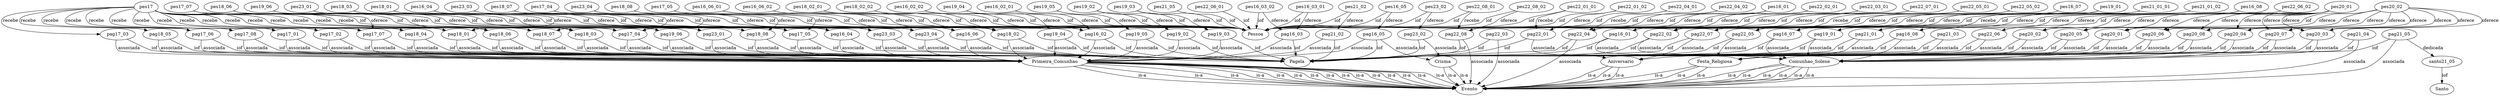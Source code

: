 digraph Pagelas {"pes16_01" -> "Pessoa" [ label = "iof" ];"pag16_01" -> "Pagela" [ label = "iof" ];"pes16_01" -> "pag16_01" [ label = "oferece" ];"Comunhao_Solene" -> "Evento" [ label = "is-a" ];"pag16_01" -> "Comunhao_Solene" [ label = "associada" ];"pes16_02_01" -> "Pessoa" [ label = "iof" ];"pes16_02_02" -> "Pessoa" [ label = "iof" ];"pag16_02" -> "Pagela" [ label = "iof" ];"pes16_02_01" -> "pag16_02" [ label = "oferece" ];"pes16_02_02" -> "pag16_02" [ label = "oferece" ];"Primeira_Comunhao" -> "Evento" [ label = "is-a" ];"pag16_02" -> "Primeira_Comunhao" [ label = "associada" ];"pes16_03_01" -> "Pessoa" [ label = "iof" ];"pes16_03_02" -> "Pessoa" [ label = "iof" ];"pag16_03" -> "Pagela" [ label = "iof" ];"pes16_03_01" -> "pag16_03" [ label = "oferece" ];"pes16_03_02" -> "pag16_03" [ label = "oferece" ];"Primeira_Comunhao" -> "Evento" [ label = "is-a" ];"pag16_03" -> "Primeira_Comunhao" [ label = "associada" ];"pes16_04" -> "Pessoa" [ label = "iof" ];"pag16_04" -> "Pagela" [ label = "iof" ];"pes16_04" -> "pag16_04" [ label = "oferece" ];"Primeira_Comunhao" -> "Evento" [ label = "is-a" ];"pag16_04" -> "Primeira_Comunhao" [ label = "associada" ];"pes16_05" -> "Pessoa" [ label = "iof" ];"pag16_05" -> "Pagela" [ label = "iof" ];"pes16_05" -> "pag16_05" [ label = "oferece" ];"Primeira_Comunhao" -> "Evento" [ label = "is-a" ];"Crisma" -> "Evento" [ label = "is-a" ];"pag16_05" -> "Primeira_Comunhao" [ label = "associada" ];"pag16_05" -> "Crisma" [ label = "associada" ];"pes16_06_01" -> "Pessoa" [ label = "iof" ];"pes16_06_02" -> "Pessoa" [ label = "iof" ];"pag16_06" -> "Pagela" [ label = "iof" ];"pes16_06_01" -> "pag16_06" [ label = "oferece" ];"pes16_06_02" -> "pag16_06" [ label = "oferece" ];"Primeira_Comunhao" -> "Evento" [ label = "is-a" ];"pag16_06" -> "Primeira_Comunhao" [ label = "associada" ];"pes16_07" -> "Pessoa" [ label = "iof" ];"pag16_07" -> "Pagela" [ label = "iof" ];"pes16_07" -> "pag16_07" [ label = "oferece" ];"Comunhao_Solene" -> "Evento" [ label = "is-a" ];"pag16_07" -> "Comunhao_Solene" [ label = "associada" ];"pes16_08" -> "Pessoa" [ label = "iof" ];"pag16_08" -> "Pagela" [ label = "iof" ];"pes16_08" -> "pag16_08" [ label = "oferece" ];"Comunhao_Solene" -> "Evento" [ label = "is-a" ];"pag16_08" -> "Comunhao_Solene" [ label = "associada" ];"pag17_01" -> "Pagela" [ label = "iof" ];"pag17_02" -> "Pagela" [ label = "iof" ];"pag17_03" -> "Pagela" [ label = "iof" ];"pag17_04" -> "Pagela" [ label = "iof" ];"pag17_05" -> "Pagela" [ label = "iof" ];"pag17_06" -> "Pagela" [ label = "iof" ];"pag17_07" -> "Pagela" [ label = "iof" ];"pag17_08" -> "Pagela" [ label = "iof" ];"pes17" -> "Pessoa" [ label = "iof" ];"pes17" -> "pag17_01" [ label = "recebe" ];"pes17" -> "pag17_02" [ label = "recebe" ];"pes17" -> "pag17_03" [ label = "recebe" ];"pes17" -> "pag17_04" [ label = "recebe" ];"pes17" -> "pag17_05" [ label = "recebe" ];"pes17" -> "pag17_06" [ label = "recebe" ];"pes17" -> "pag17_07" [ label = "recebe" ];"pes17" -> "pag17_08" [ label = "recebe" ];"pes17_04" -> "Pessoa" [ label = "iof" ];"pes17_05" -> "Pessoa" [ label = "iof" ];"pes17_07" -> "Pessoa" [ label = "iof" ];"pes17_04" -> "pag17_04" [ label = "oferece" ];"pes17_05" -> "pag17_05" [ label = "oferece" ];"pes17_07" -> "pag17_07" [ label = "oferece" ];"Primeira_Comunhao" -> "Evento" [ label = "is-a" ];"pag17_01" -> "Primeira_Comunhao" [ label = "associada" ];"pag17_02" -> "Primeira_Comunhao" [ label = "associada" ];"pag17_03" -> "Primeira_Comunhao" [ label = "associada" ];"pag17_04" -> "Primeira_Comunhao" [ label = "associada" ];"pag17_05" -> "Primeira_Comunhao" [ label = "associada" ];"pag17_06" -> "Primeira_Comunhao" [ label = "associada" ];"pag17_07" -> "Primeira_Comunhao" [ label = "associada" ];"pag17_08" -> "Primeira_Comunhao" [ label = "associada" ];"pag18_01" -> "Pagela" [ label = "iof" ];"pag18_02" -> "Pagela" [ label = "iof" ];"pag18_03" -> "Pagela" [ label = "iof" ];"pag18_04" -> "Pagela" [ label = "iof" ];"pag18_05" -> "Pagela" [ label = "iof" ];"pag18_06" -> "Pagela" [ label = "iof" ];"pag18_07" -> "Pagela" [ label = "iof" ];"pag18_08" -> "Pagela" [ label = "iof" ];"pes17" -> "pag18_01" [ label = "recebe" ];"pes17" -> "pag18_02" [ label = "recebe" ];"pes17" -> "pag18_03" [ label = "recebe" ];"pes17" -> "pag18_04" [ label = "recebe" ];"pes17" -> "pag18_05" [ label = "recebe" ];"pes17" -> "pag18_06" [ label = "recebe" ];"pes17" -> "pag18_07" [ label = "recebe" ];"pes17" -> "pag18_08" [ label = "recebe" ];"pes18_01" -> "Pessoa" [ label = "iof" ];"pes18_02_01" -> "Pessoa" [ label = "iof" ];"pes18_02_02" -> "Pessoa" [ label = "iof" ];"pes18_03" -> "Pessoa" [ label = "iof" ];"pes18_06" -> "Pessoa" [ label = "iof" ];"pes18_07" -> "Pessoa" [ label = "iof" ];"pes18_08" -> "Pessoa" [ label = "iof" ];"pes18_01" -> "pag18_01" [ label = "oferece" ];"pes18_02_01" -> "pag18_02" [ label = "oferece" ];"pes18_02_02" -> "pag18_02" [ label = "oferece" ];"pes18_03" -> "pag18_03" [ label = "oferece" ];"pes18_06" -> "pag18_06" [ label = "oferece" ];"pes18_07" -> "pag18_07" [ label = "oferece" ];"pes18_08" -> "pag18_08" [ label = "oferece" ];"pag18_01" -> "Primeira_Comunhao" [ label = "associada" ];"pag18_02" -> "Primeira_Comunhao" [ label = "associada" ];"pag18_03" -> "Primeira_Comunhao" [ label = "associada" ];"pag18_04" -> "Primeira_Comunhao" [ label = "associada" ];"pag18_05" -> "Primeira_Comunhao" [ label = "associada" ];"pag18_06" -> "Primeira_Comunhao" [ label = "associada" ];"pag18_07" -> "Primeira_Comunhao" [ label = "associada" ];"pag18_08" -> "Primeira_Comunhao" [ label = "associada" ];"pag19_01" -> "Pagela" [ label = "iof" ];"pes19_01" -> "Pessoa" [ label = "iof" ];"pes19_01" -> "pag19_01" [ label = "oferece" ];"Comunhao_Solene" -> "Evento" [ label = "is-a" ];"pag19_01" -> "Comunhao_Solene" [ label = "associada" ];"pag19_02" -> "Pagela" [ label = "iof" ];"pes19_02" -> "Pessoa" [ label = "iof" ];"pes19_02" -> "pag19_02" [ label = "oferece" ];"Primeira_Comunhao" -> "Evento" [ label = "is-a" ];"pag19_02" -> "Primeira_Comunhao" [ label = "associada" ];"pag19_03" -> "Pagela" [ label = "iof" ];"pes19_03" -> "Pessoa" [ label = "iof" ];"pes19_03" -> "pag19_03" [ label = "oferece" ];"Primeira_Comunhao" -> "Evento" [ label = "is-a" ];"pag19_03" -> "Primeira_Comunhao" [ label = "associada" ];"pag19_04" -> "Pagela" [ label = "iof" ];"pes19_04" -> "Pessoa" [ label = "iof" ];"pes19_04" -> "pag19_04" [ label = "oferece" ];"Primeira_Comunhao" -> "Evento" [ label = "is-a" ];"pag19_04" -> "Primeira_Comunhao" [ label = "associada" ];"pag19_05" -> "Pagela" [ label = "iof" ];"pes19_05" -> "Pessoa" [ label = "iof" ];"pes19_05" -> "pag19_05" [ label = "oferece" ];"Primeira_Comunhao" -> "Evento" [ label = "is-a" ];"pag19_05" -> "Primeira_Comunhao" [ label = "associada" ];"pag19_06" -> "Pagela" [ label = "iof" ];"pes19_06" -> "Pessoa" [ label = "iof" ];"pes19_06" -> "pag19_06" [ label = "oferece" ];"Primeira_Comunhao" -> "Evento" [ label = "is-a" ];"pag19_06" -> "Primeira_Comunhao" [ label = "associada" ];"pag20_02" -> "Pagela" [ label = "iof" ];"pag20_01" -> "Pagela" [ label = "iof" ];"pag20_03" -> "Pagela" [ label = "iof" ];"pag20_04" -> "Pagela" [ label = "iof" ];"pag20_05" -> "Pagela" [ label = "iof" ];"pag20_06" -> "Pagela" [ label = "iof" ];"pag20_07" -> "Pagela" [ label = "iof" ];"pag20_08" -> "Pagela" [ label = "iof" ];"pes20_01" -> "Pessoa" [ label = "iof" ];"pes20_02" -> "Pessoa" [ label = "iof" ];"pes20_01" -> "pag20_01" [ label = "oferece" ];"pes20_01" -> "pag20_02" [ label = "oferece" ];"pes20_01" -> "pag20_03" [ label = "oferece" ];"pes20_01" -> "pag20_04" [ label = "oferece" ];"pes20_01" -> "pag20_05" [ label = "oferece" ];"pes20_01" -> "pag20_06" [ label = "oferece" ];"pes20_01" -> "pag20_07" [ label = "oferece" ];"pes20_01" -> "pag20_08" [ label = "oferece" ];"pes20_02" -> "pag20_01" [ label = "oferece" ];"pes20_02" -> "pag20_02" [ label = "oferece" ];"pes20_02" -> "pag20_03" [ label = "oferece" ];"pes20_02" -> "pag20_04" [ label = "oferece" ];"pes20_02" -> "pag20_05" [ label = "oferece" ];"pes20_02" -> "pag20_06" [ label = "oferece" ];"pes20_02" -> "pag20_07" [ label = "oferece" ];"pes20_02" -> "pag20_08" [ label = "oferece" ];"Comunhao_Solene" -> "Evento" [ label = "is-a" ];"pag20_01" -> "Comunhao_Solene" [ label = "associada" ];"pag20_02" -> "Comunhao_Solene" [ label = "associada" ];"pag20_03" -> "Comunhao_Solene" [ label = "associada" ];"pag20_04" -> "Comunhao_Solene" [ label = "associada" ];"pag20_05" -> "Comunhao_Solene" [ label = "associada" ];"pag20_06" -> "Comunhao_Solene" [ label = "associada" ];"pag20_07" -> "Comunhao_Solene" [ label = "associada" ];"pag20_08" -> "Comunhao_Solene" [ label = "associada" ];"pag21_01" -> "Pagela" [ label = "iof" ];"pes21_01_01" -> "Pessoa" [ label = "iof" ];"pes21_01_02" -> "Pessoa" [ label = "iof" ];"pes21_01_01" -> "pag21_01" [ label = "recebe" ];"pes21_01_02" -> "pag21_01" [ label = "oferece" ];"Festa_Religiosa" -> "Evento" [ label = "is-a" ];"pag21_01" -> "Festa_Religiosa" [ label = "associada" ];"pag21_02" -> "Pagela" [ label = "iof" ];"pes21_02" -> "Pessoa" [ label = "iof" ];"pes21_02" -> "pag21_02" [ label = "oferece" ];"Primeira_Comunhao" -> "Evento" [ label = "is-a" ];"pag21_02" -> "Primeira_Comunhao" [ label = "associada" ];"pag21_03" -> "Pagela" [ label = "iof" ];"Festa_Religiosa" -> "Evento" [ label = "is-a" ];"pag21_03" -> "Festa_Religiosa" [ label = "associada" ];"pag21_04" -> "Pagela" [ label = "iof" ];"pag21_04" -> "Evento" [ label = "associada" ];"pag21_05" -> "Pagela" [ label = "iof" ];"pes21_05" -> "Pessoa" [ label = "iof" ];"santo21_05" -> "Santo" [ label = "iof" ];"pag21_05" -> "santo21_05" [ label = "dedicada" ];"pag21_05" -> "Evento" [ label = "associada" ];"pag22_01" -> "Pagela" [ label = "iof" ];"pes22_01_01" -> "Pessoa" [ label = "iof" ];"pes22_01_02" -> "Pessoa" [ label = "iof" ];"pes22_01_01" -> "pag22_01" [ label = "recebe" ];"pes22_01_02" -> "pag22_01" [ label = "oferece" ];"Aniversario" -> "Evento" [ label = "is-a" ];"pag22_01" -> "Aniversario" [ label = "associada" ];"pag22_02" -> "Pagela" [ label = "iof" ];"pes22_02_01" -> "Pessoa" [ label = "iof" ];"pes22_02_01" -> "pag22_02" [ label = "oferece" ];"Comunhao_Solene" -> "Evento" [ label = "is-a" ];"pag22_02" -> "Comunhao_Solene" [ label = "associada" ];"pag22_03" -> "Pagela" [ label = "iof" ];"pes22_03_01" -> "Pessoa" [ label = "iof" ];"pes22_03_01" -> "pag22_02" [ label = "oferece" ];"pag22_03" -> "Evento" [ label = "associada" ];"pag22_04" -> "Pagela" [ label = "iof" ];"pes22_04_01" -> "Pessoa" [ label = "iof" ];"pes22_04_02" -> "Pessoa" [ label = "iof" ];"pes22_04_01" -> "pag22_04" [ label = "recebe" ];"pes22_04_02" -> "pag22_04" [ label = "oferece" ];"pag22_04" -> "Evento" [ label = "associada" ];"pag22_05" -> "Pagela" [ label = "iof" ];"pes22_05_01" -> "Pessoa" [ label = "iof" ];"pes22_05_02" -> "Pessoa" [ label = "iof" ];"pes22_05_01" -> "pag22_05" [ label = "recebe" ];"pes22_05_02" -> "pag22_05" [ label = "oferece" ];"Festa_Religiosa" -> "Evento" [ label = "is-a" ];"pag22_05" -> "Festa_Religiosa" [ label = "associada" ];"pag22_06" -> "Pagela" [ label = "iof" ];"pes22_06_01" -> "Pessoa" [ label = "iof" ];"pes22_06_02" -> "pag22_06" [ label = "oferece" ];"Aniversario" -> "Evento" [ label = "is-a" ];"pag22_06" -> "Aniversario" [ label = "associada" ];"pag22_07" -> "Pagela" [ label = "iof" ];"pes22_07_01" -> "Pessoa" [ label = "iof" ];"pes22_07_01" -> "pag22_07" [ label = "oferece" ];"Aniversario" -> "Evento" [ label = "is-a" ];"pag22_07" -> "Aniversario" [ label = "associada" ];"pag22_08" -> "Pagela" [ label = "iof" ];"pes22_08_01" -> "Pessoa" [ label = "iof" ];"pes22_08_02" -> "Pessoa" [ label = "iof" ];"pes22_08_01" -> "pag22_08" [ label = "recebe" ];"pes22_08_02" -> "pag22_08" [ label = "oferece" ];"pag22_08" -> "Evento" [ label = "associada" ];"pag23_01" -> "Pagela" [ label = "iof" ];"pes23_01" -> "Pessoa" [ label = "iof" ];"pes23_01" -> "pag23_01" [ label = "oferece" ];"Primeira_Comunhao" -> "Evento" [ label = "is-a" ];"pag23_01" -> "Primeira_Comunhao" [ label = "associada" ];"pag23_02" -> "Pagela" [ label = "iof" ];"pes23_02" -> "Pessoa" [ label = "iof" ];"pes23_02" -> "pag23_02" [ label = "oferece" ];"Crisma" -> "Evento" [ label = "is-a" ];"pag23_02" -> "Crisma" [ label = "associada" ];"pag23_03" -> "Pagela" [ label = "iof" ];"pes23_03" -> "Pessoa" [ label = "iof" ];"pes23_03" -> "pag23_03" [ label = "oferece" ];"Primeira_Comunhao" -> "Evento" [ label = "is-a" ];"pag23_03" -> "Primeira_Comunhao" [ label = "associada" ];"pag23_04" -> "Pagela" [ label = "iof" ];"pes23_04" -> "Pessoa" [ label = "iof" ];"pes23_04" -> "pag23_04" [ label = "oferece" ];"Primeira_Comunhao" -> "Evento" [ label = "is-a" ];"pag23_04" -> "Primeira_Comunhao" [ label = "associada" ];}